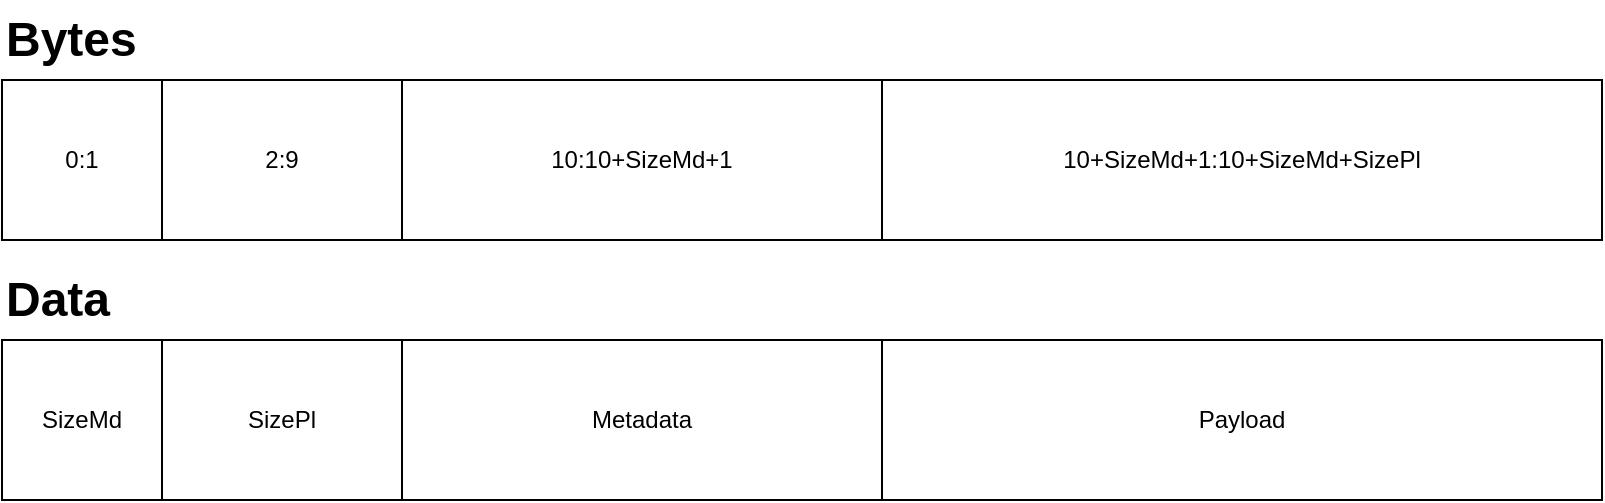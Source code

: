 <mxfile version="27.0.3">
  <diagram name="Page-1" id="hhdeX_6koi6Q3dkE_zFi">
    <mxGraphModel dx="983" dy="448" grid="1" gridSize="10" guides="1" tooltips="1" connect="1" arrows="1" fold="1" page="1" pageScale="1" pageWidth="850" pageHeight="1100" background="#ffffff" math="0" shadow="0">
      <root>
        <mxCell id="0" />
        <mxCell id="1" parent="0" />
        <mxCell id="Q93AcTHjhhuPyNV1qLsK-1" value="0:1" style="rounded=0;whiteSpace=wrap;html=1;" vertex="1" parent="1">
          <mxGeometry x="40" y="120" width="80" height="80" as="geometry" />
        </mxCell>
        <mxCell id="Q93AcTHjhhuPyNV1qLsK-2" value="2:9" style="rounded=0;whiteSpace=wrap;html=1;" vertex="1" parent="1">
          <mxGeometry x="120" y="120" width="120" height="80" as="geometry" />
        </mxCell>
        <mxCell id="Q93AcTHjhhuPyNV1qLsK-3" value="10:10+SizeMd+1" style="rounded=0;whiteSpace=wrap;html=1;" vertex="1" parent="1">
          <mxGeometry x="240" y="120" width="240" height="80" as="geometry" />
        </mxCell>
        <mxCell id="Q93AcTHjhhuPyNV1qLsK-5" value="10+SizeMd+1:10+SizeMd+SizePl" style="rounded=0;whiteSpace=wrap;html=1;" vertex="1" parent="1">
          <mxGeometry x="480" y="120" width="360" height="80" as="geometry" />
        </mxCell>
        <mxCell id="Q93AcTHjhhuPyNV1qLsK-6" value="SizeMd" style="rounded=0;whiteSpace=wrap;html=1;" vertex="1" parent="1">
          <mxGeometry x="40" y="250" width="80" height="80" as="geometry" />
        </mxCell>
        <mxCell id="Q93AcTHjhhuPyNV1qLsK-7" value="SizePl" style="rounded=0;whiteSpace=wrap;html=1;" vertex="1" parent="1">
          <mxGeometry x="120" y="250" width="120" height="80" as="geometry" />
        </mxCell>
        <mxCell id="Q93AcTHjhhuPyNV1qLsK-8" value="Metadata" style="rounded=0;whiteSpace=wrap;html=1;" vertex="1" parent="1">
          <mxGeometry x="240" y="250" width="240" height="80" as="geometry" />
        </mxCell>
        <mxCell id="Q93AcTHjhhuPyNV1qLsK-9" value="Payload" style="rounded=0;whiteSpace=wrap;html=1;" vertex="1" parent="1">
          <mxGeometry x="480" y="250" width="360" height="80" as="geometry" />
        </mxCell>
        <mxCell id="Q93AcTHjhhuPyNV1qLsK-11" value="Bytes" style="text;strokeColor=none;fillColor=none;html=1;fontSize=24;fontStyle=1;verticalAlign=middle;align=left;" vertex="1" parent="1">
          <mxGeometry x="40" y="80" width="100" height="40" as="geometry" />
        </mxCell>
        <mxCell id="Q93AcTHjhhuPyNV1qLsK-12" value="Data" style="text;strokeColor=none;fillColor=none;html=1;fontSize=24;fontStyle=1;verticalAlign=middle;align=left;" vertex="1" parent="1">
          <mxGeometry x="40" y="210" width="100" height="40" as="geometry" />
        </mxCell>
      </root>
    </mxGraphModel>
  </diagram>
</mxfile>
